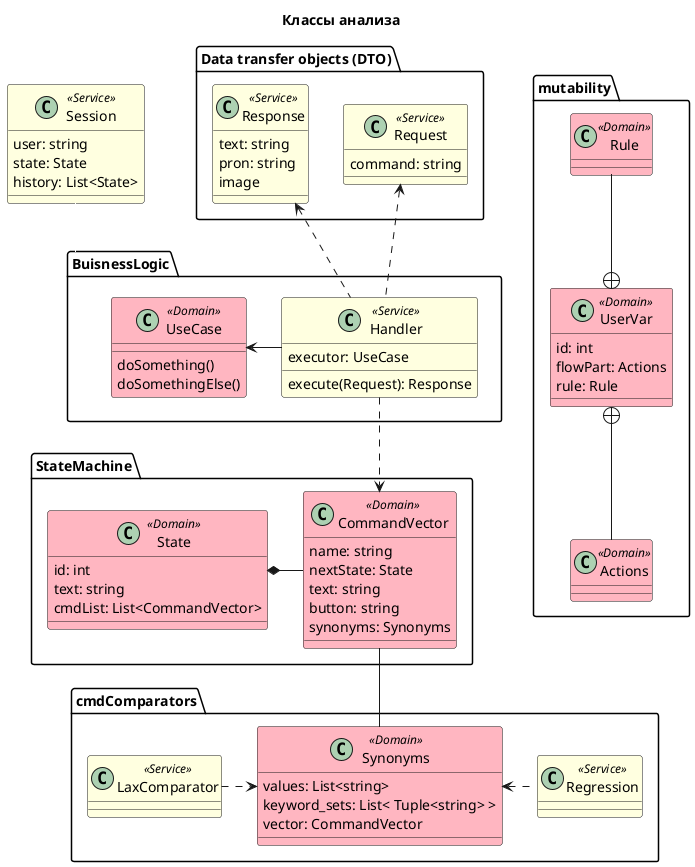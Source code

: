 @startuml

'left to right direction

title: Классы анализа

class Session <<Service>> #LightYellow{
    user: string
    state: State
    history: List<State>
}

package cmdComparators{
    class Regression<<Service>> #LightYellow{
    }
    class LaxComparator<<Service>> #LightYellow{
    }
    class Synonyms<<Domain>> #LightPink{
        values: List<string>
        keyword_sets: List< Tuple<string> >
        vector: CommandVector
    }
}

package StateMachine{
    class State<<Domain>> #LightPink{
        id: int
        text: string
        cmdList: List<CommandVector>
    }

    class CommandVector<<Domain>> #LightPink{
        name: string
        nextState: State
        text: string
        button: string
        synonyms: Synonyms
    }
}

package mutability{
    class UserVar<<Domain>> #LightPink{
        id: int
        flowPart: Actions
        rule: Rule
    }

    class Rule<<Domain>> #LightPink{
    }

    class Actions<<Domain>> #LightPink{
    }
}

package "Data transfer objects (DTO)" as dto{
    class Request <<Service>> #LightYellow{
        command: string
    }

    class Response <<Service>> #LightYellow{
        text: string
        pron: string
        image
    }
}

package BuisnessLogic{
    class Handler<<Service>> #LightYellow{
        executor: UseCase
        execute(Request): Response
    }

    class UseCase<<Domain>> #LightPink{
        doSomething()
        doSomethingElse()
    }
}

'Synonyms -- CommandVector
LaxComparator .> Synonyms
Synonyms <. Regression
Rule --+ UserVar
UserVar +-- Actions
'CommandVector --> Handler
'Handler ..> Request
'Handler ..> Response
UseCase <- Handler
State *- CommandVector

'mutability - Session #White
'mutability -- cmdComparators #White
Session -- BuisnessLogic #White
'dto - mutability

Request <.. Handler
Response <.. Handler

Handler ..> CommandVector
CommandVector -- Synonyms

'cmdComparators -- mutability #White

@enduml